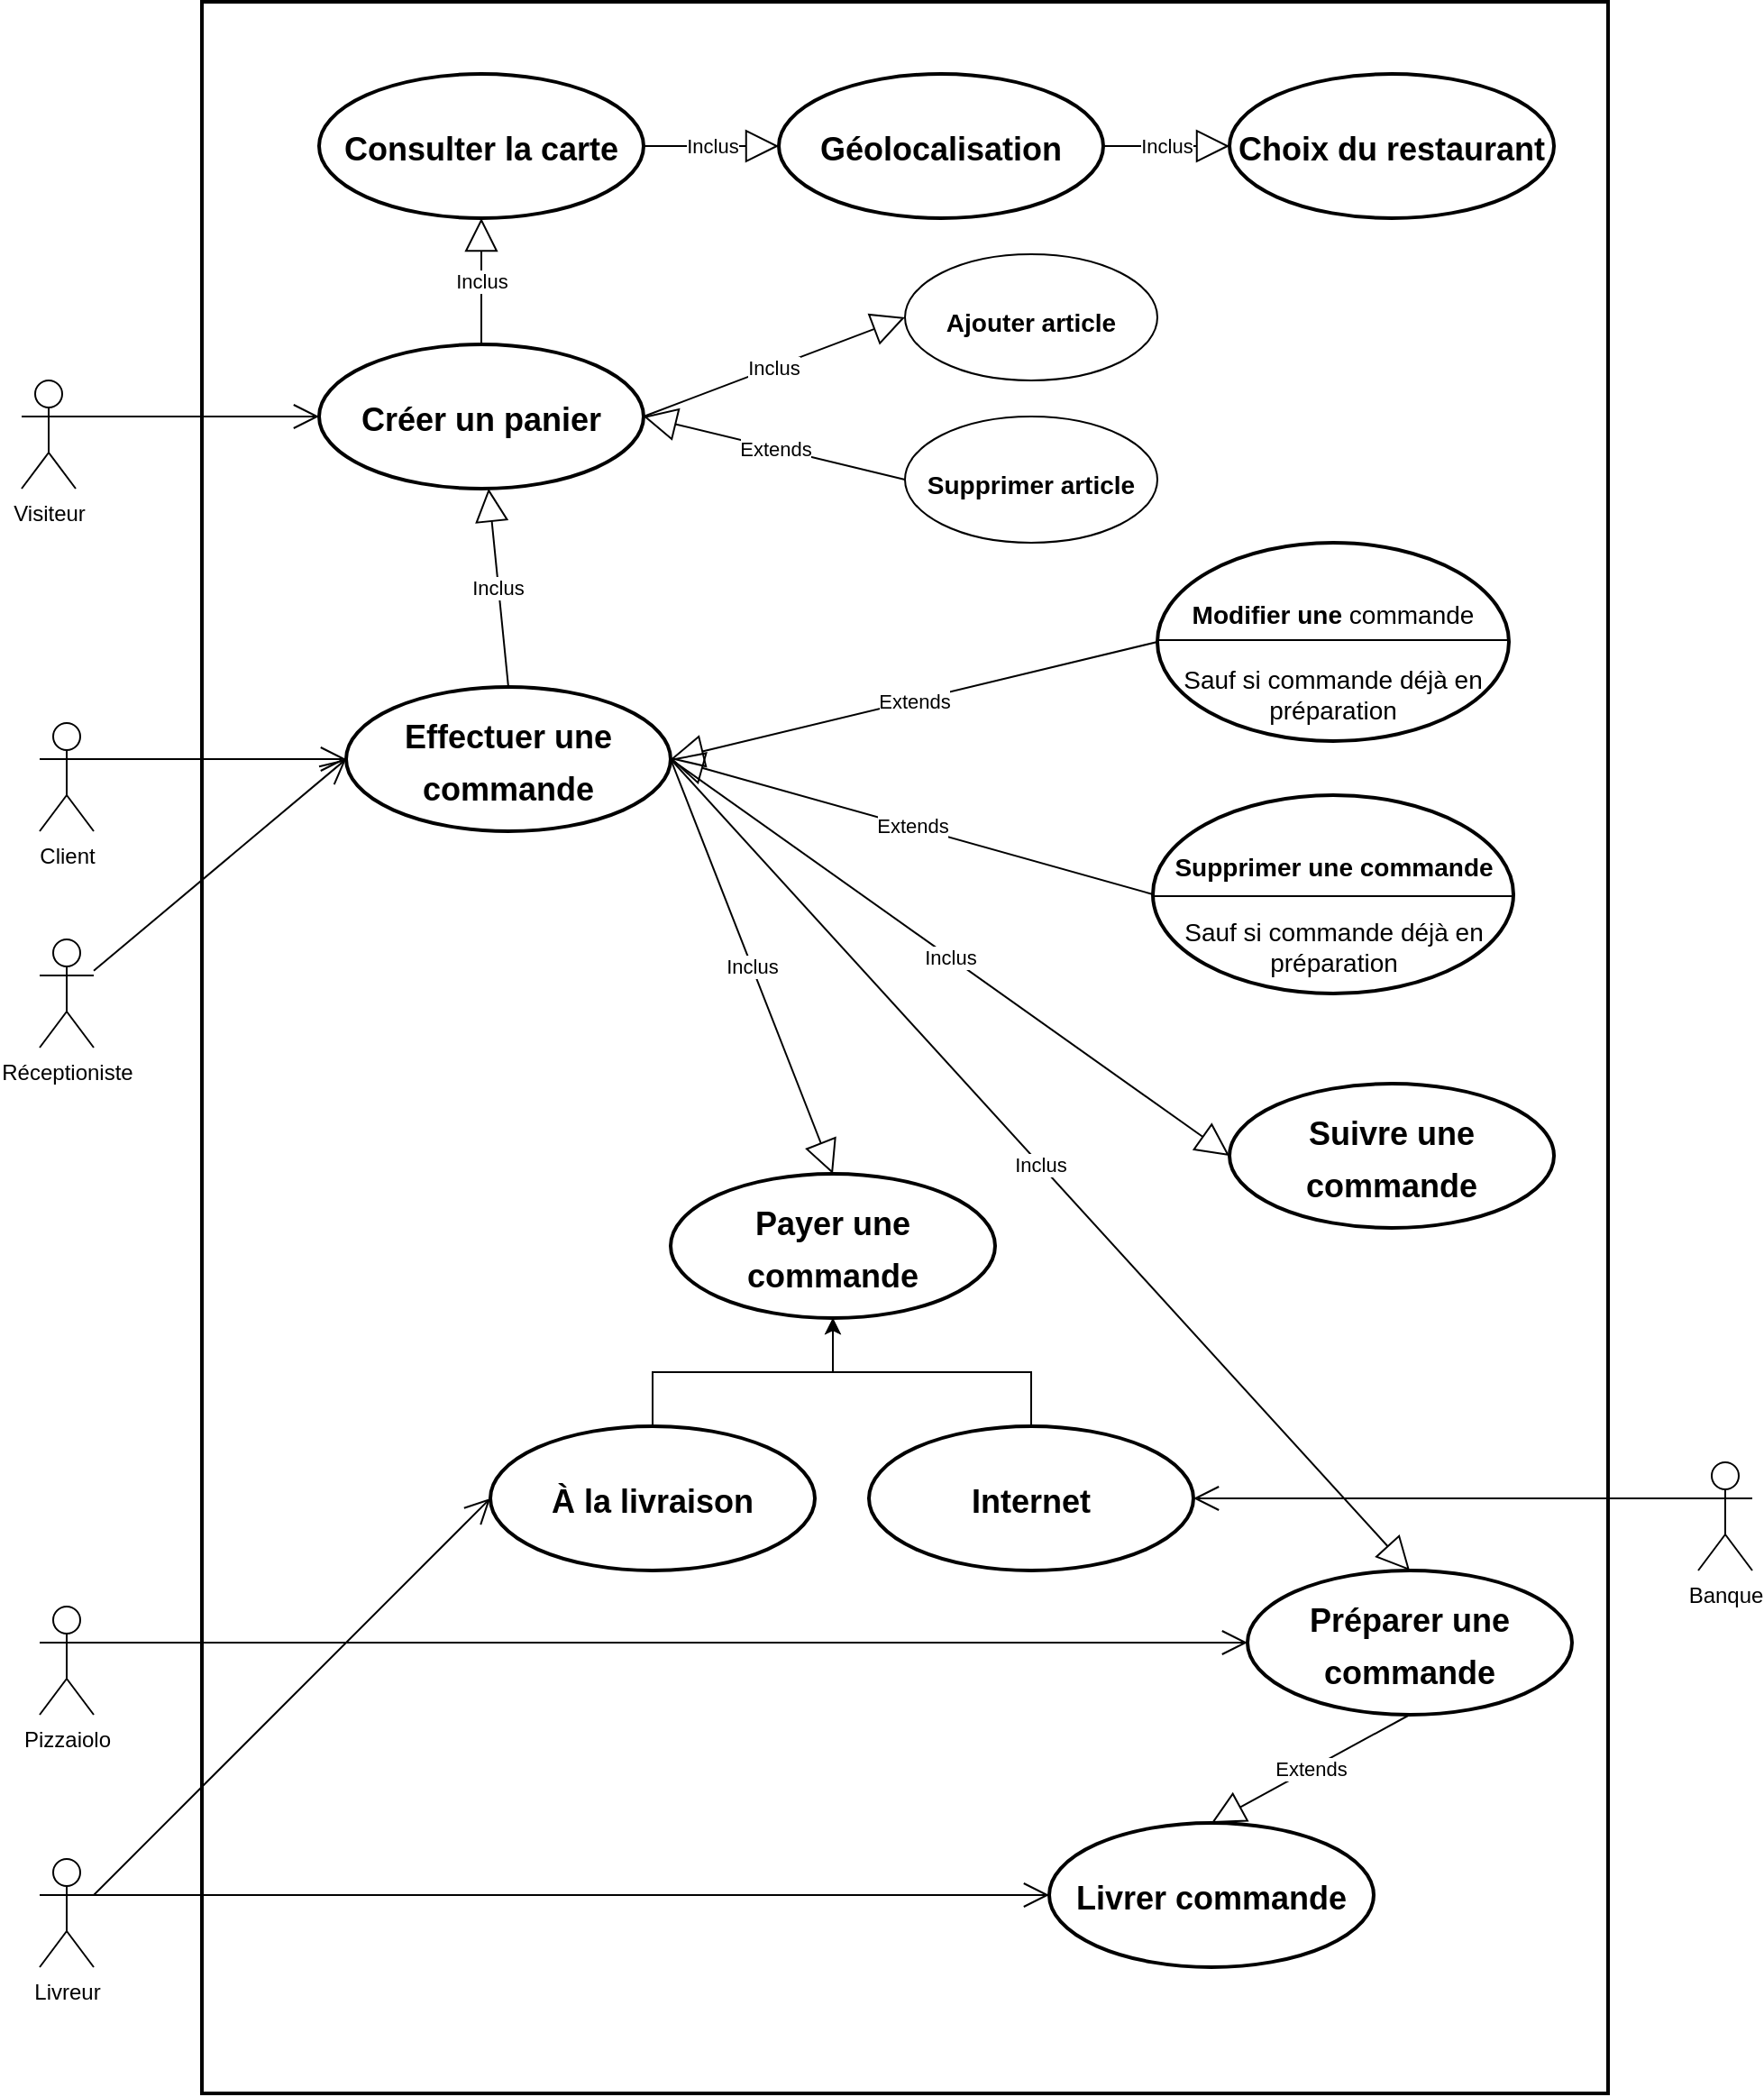 <mxfile version="14.6.1" type="device"><diagram id="NaveVH3FkHJOGQmGEQCI" name="Page-1"><mxGraphModel dx="1007" dy="810" grid="1" gridSize="10" guides="1" tooltips="1" connect="1" arrows="1" fold="1" page="1" pageScale="1" pageWidth="1169" pageHeight="1654" math="0" shadow="0"><root><mxCell id="0"/><mxCell id="1" parent="0"/><mxCell id="KQtD_wzClZIDD9ZkpxYg-50" value="" style="html=1;strokeWidth=2;" vertex="1" parent="1"><mxGeometry x="200" y="230" width="780" height="1160" as="geometry"/></mxCell><mxCell id="KQtD_wzClZIDD9ZkpxYg-51" value="&lt;h1&gt;&lt;font style=&quot;font-size: 18px&quot;&gt;Effectuer une commande&lt;/font&gt;&lt;/h1&gt;" style="ellipse;whiteSpace=wrap;html=1;strokeWidth=2;" vertex="1" parent="1"><mxGeometry x="280" y="610" width="180" height="80" as="geometry"/></mxCell><mxCell id="KQtD_wzClZIDD9ZkpxYg-52" value="Client" style="shape=umlActor;verticalLabelPosition=bottom;verticalAlign=top;html=1;" vertex="1" parent="1"><mxGeometry x="110" y="630" width="30" height="60" as="geometry"/></mxCell><mxCell id="KQtD_wzClZIDD9ZkpxYg-53" value="Inclus" style="endArrow=block;endSize=16;endFill=0;html=1;exitX=1;exitY=0.5;exitDx=0;exitDy=0;entryX=0;entryY=0.5;entryDx=0;entryDy=0;" edge="1" parent="1" source="KQtD_wzClZIDD9ZkpxYg-58" target="KQtD_wzClZIDD9ZkpxYg-56"><mxGeometry width="160" relative="1" as="geometry"><mxPoint x="460.0" y="980" as="sourcePoint"/><mxPoint x="550.0" y="1045" as="targetPoint"/></mxGeometry></mxCell><mxCell id="KQtD_wzClZIDD9ZkpxYg-54" value="Extends" style="endArrow=block;endSize=16;endFill=0;html=1;exitX=0;exitY=0.5;exitDx=0;exitDy=0;entryX=1;entryY=0.5;entryDx=0;entryDy=0;" edge="1" parent="1" source="KQtD_wzClZIDD9ZkpxYg-57" target="KQtD_wzClZIDD9ZkpxYg-58"><mxGeometry width="160" relative="1" as="geometry"><mxPoint x="630.0" y="980" as="sourcePoint"/><mxPoint x="540" y="1060" as="targetPoint"/></mxGeometry></mxCell><mxCell id="KQtD_wzClZIDD9ZkpxYg-55" value="Livreur" style="shape=umlActor;verticalLabelPosition=bottom;verticalAlign=top;html=1;" vertex="1" parent="1"><mxGeometry x="110" y="1260" width="30" height="60" as="geometry"/></mxCell><mxCell id="KQtD_wzClZIDD9ZkpxYg-56" value="&lt;h1&gt;&lt;font style=&quot;font-size: 14px&quot;&gt;Ajouter article&lt;/font&gt;&lt;/h1&gt;" style="ellipse;whiteSpace=wrap;html=1;" vertex="1" parent="1"><mxGeometry x="590" y="370" width="140" height="70" as="geometry"/></mxCell><mxCell id="KQtD_wzClZIDD9ZkpxYg-57" value="&lt;h1&gt;&lt;font style=&quot;font-size: 14px&quot;&gt;Supprimer article&lt;/font&gt;&lt;/h1&gt;" style="ellipse;whiteSpace=wrap;html=1;" vertex="1" parent="1"><mxGeometry x="590" y="460" width="140" height="70" as="geometry"/></mxCell><mxCell id="KQtD_wzClZIDD9ZkpxYg-58" value="&lt;h1&gt;&lt;font style=&quot;font-size: 18px&quot;&gt;Créer un panier&lt;/font&gt;&lt;/h1&gt;" style="ellipse;whiteSpace=wrap;html=1;strokeWidth=2;" vertex="1" parent="1"><mxGeometry x="265" y="420" width="180" height="80" as="geometry"/></mxCell><mxCell id="KQtD_wzClZIDD9ZkpxYg-59" value="&lt;h1&gt;&lt;font style=&quot;font-size: 14px&quot;&gt;Modifier une&lt;/font&gt;&lt;span style=&quot;font-size: 14px ; font-weight: normal&quot;&gt;&amp;nbsp;commande&lt;/span&gt;&lt;/h1&gt;&lt;div&gt;&lt;span style=&quot;font-size: 14px&quot;&gt;Sauf si commande déjà en préparation&lt;/span&gt;&lt;span style=&quot;font-size: 14px ; font-weight: normal&quot;&gt;&lt;br&gt;&lt;/span&gt;&lt;/div&gt;" style="ellipse;whiteSpace=wrap;html=1;strokeWidth=2;verticalAlign=top;" vertex="1" parent="1"><mxGeometry x="730" y="530" width="195" height="110" as="geometry"/></mxCell><mxCell id="KQtD_wzClZIDD9ZkpxYg-60" value="&lt;h1&gt;&lt;font style=&quot;font-size: 14px&quot;&gt;Supprimer une commande&lt;/font&gt;&lt;/h1&gt;&lt;div&gt;&lt;font style=&quot;font-size: 14px&quot;&gt;Sauf si commande déjà en préparation&lt;/font&gt;&lt;/div&gt;" style="ellipse;whiteSpace=wrap;html=1;strokeWidth=2;verticalAlign=top;" vertex="1" parent="1"><mxGeometry x="727.5" y="670" width="200" height="110" as="geometry"/></mxCell><mxCell id="KQtD_wzClZIDD9ZkpxYg-61" value="Extends" style="endArrow=block;endSize=16;endFill=0;html=1;exitX=0;exitY=0.5;exitDx=0;exitDy=0;entryX=1;entryY=0.5;entryDx=0;entryDy=0;" edge="1" parent="1" source="KQtD_wzClZIDD9ZkpxYg-59" target="KQtD_wzClZIDD9ZkpxYg-51"><mxGeometry x="-0.0" width="160" relative="1" as="geometry"><mxPoint x="510.0" y="675.0" as="sourcePoint"/><mxPoint x="430.0" y="630.0" as="targetPoint"/><mxPoint as="offset"/></mxGeometry></mxCell><mxCell id="KQtD_wzClZIDD9ZkpxYg-62" value="Extends" style="endArrow=block;endSize=16;endFill=0;html=1;exitX=0;exitY=0.5;exitDx=0;exitDy=0;entryX=1;entryY=0.5;entryDx=0;entryDy=0;" edge="1" parent="1" source="KQtD_wzClZIDD9ZkpxYg-60" target="KQtD_wzClZIDD9ZkpxYg-51"><mxGeometry width="160" relative="1" as="geometry"><mxPoint x="600.0" y="740" as="sourcePoint"/><mxPoint x="430" y="620" as="targetPoint"/></mxGeometry></mxCell><mxCell id="KQtD_wzClZIDD9ZkpxYg-63" value="&lt;h1&gt;&lt;font style=&quot;font-size: 18px&quot;&gt;Préparer une commande&lt;/font&gt;&lt;/h1&gt;" style="ellipse;whiteSpace=wrap;html=1;strokeWidth=2;" vertex="1" parent="1"><mxGeometry x="780" y="1100" width="180" height="80" as="geometry"/></mxCell><mxCell id="KQtD_wzClZIDD9ZkpxYg-64" value="" style="line;strokeWidth=1;fillColor=none;align=left;verticalAlign=middle;spacingTop=-1;spacingLeft=3;spacingRight=3;rotatable=0;labelPosition=right;points=[];portConstraint=eastwest;" vertex="1" parent="1"><mxGeometry x="730" y="580" width="195" height="8" as="geometry"/></mxCell><mxCell id="KQtD_wzClZIDD9ZkpxYg-65" value="" style="line;strokeWidth=1;fillColor=none;align=left;verticalAlign=middle;spacingTop=-1;spacingLeft=3;spacingRight=3;rotatable=0;labelPosition=right;points=[];portConstraint=eastwest;" vertex="1" parent="1"><mxGeometry x="727.5" y="722" width="200" height="8" as="geometry"/></mxCell><mxCell id="KQtD_wzClZIDD9ZkpxYg-66" value="&lt;h1&gt;&lt;font style=&quot;font-size: 18px&quot;&gt;Livrer commande&lt;/font&gt;&lt;/h1&gt;" style="ellipse;whiteSpace=wrap;html=1;strokeWidth=2;" vertex="1" parent="1"><mxGeometry x="670" y="1240" width="180" height="80" as="geometry"/></mxCell><mxCell id="KQtD_wzClZIDD9ZkpxYg-67" value="Inclus" style="endArrow=block;endSize=16;endFill=0;html=1;exitX=1;exitY=0.5;exitDx=0;exitDy=0;entryX=0.5;entryY=0;entryDx=0;entryDy=0;" edge="1" parent="1" source="KQtD_wzClZIDD9ZkpxYg-51" target="KQtD_wzClZIDD9ZkpxYg-63"><mxGeometry width="160" relative="1" as="geometry"><mxPoint x="580.0" y="950" as="sourcePoint"/><mxPoint x="660.0" y="915" as="targetPoint"/></mxGeometry></mxCell><mxCell id="KQtD_wzClZIDD9ZkpxYg-68" value="Extends" style="endArrow=block;endSize=16;endFill=0;html=1;exitX=0.5;exitY=1;exitDx=0;exitDy=0;entryX=0.5;entryY=0;entryDx=0;entryDy=0;" edge="1" parent="1" source="KQtD_wzClZIDD9ZkpxYg-63" target="KQtD_wzClZIDD9ZkpxYg-66"><mxGeometry width="160" relative="1" as="geometry"><mxPoint x="635.0" y="725" as="sourcePoint"/><mxPoint x="480.0" y="768" as="targetPoint"/></mxGeometry></mxCell><mxCell id="KQtD_wzClZIDD9ZkpxYg-69" value="&lt;h1&gt;&lt;font style=&quot;font-size: 18px&quot;&gt;Suivre une commande&lt;/font&gt;&lt;/h1&gt;" style="ellipse;whiteSpace=wrap;html=1;strokeWidth=2;" vertex="1" parent="1"><mxGeometry x="770" y="830" width="180" height="80" as="geometry"/></mxCell><mxCell id="KQtD_wzClZIDD9ZkpxYg-70" value="Inclus" style="endArrow=block;endSize=16;endFill=0;html=1;exitX=1;exitY=0.5;exitDx=0;exitDy=0;entryX=0;entryY=0.5;entryDx=0;entryDy=0;" edge="1" parent="1" source="KQtD_wzClZIDD9ZkpxYg-51" target="KQtD_wzClZIDD9ZkpxYg-69"><mxGeometry width="160" relative="1" as="geometry"><mxPoint x="430.0" y="630.0" as="sourcePoint"/><mxPoint x="510.0" y="595" as="targetPoint"/></mxGeometry></mxCell><mxCell id="KQtD_wzClZIDD9ZkpxYg-71" value="Pizzaiolo" style="shape=umlActor;verticalLabelPosition=bottom;verticalAlign=top;html=1;" vertex="1" parent="1"><mxGeometry x="110" y="1120" width="30" height="60" as="geometry"/></mxCell><mxCell id="KQtD_wzClZIDD9ZkpxYg-72" value="&lt;h1&gt;&lt;font style=&quot;font-size: 18px&quot;&gt;Consulter la carte&lt;/font&gt;&lt;/h1&gt;" style="ellipse;whiteSpace=wrap;html=1;strokeWidth=2;" vertex="1" parent="1"><mxGeometry x="265" y="270" width="180" height="80" as="geometry"/></mxCell><mxCell id="KQtD_wzClZIDD9ZkpxYg-73" value="&lt;h1&gt;&lt;font style=&quot;font-size: 18px&quot;&gt;Géolocalisation&lt;/font&gt;&lt;/h1&gt;" style="ellipse;whiteSpace=wrap;html=1;strokeWidth=2;" vertex="1" parent="1"><mxGeometry x="520" y="270" width="180" height="80" as="geometry"/></mxCell><mxCell id="KQtD_wzClZIDD9ZkpxYg-74" value="Inclus" style="endArrow=block;endSize=16;endFill=0;html=1;exitX=1;exitY=0.5;exitDx=0;exitDy=0;entryX=0;entryY=0.5;entryDx=0;entryDy=0;" edge="1" parent="1" source="KQtD_wzClZIDD9ZkpxYg-72" target="KQtD_wzClZIDD9ZkpxYg-73"><mxGeometry width="160" relative="1" as="geometry"><mxPoint x="450.0" y="470" as="sourcePoint"/><mxPoint x="550" y="425" as="targetPoint"/><Array as="points"/></mxGeometry></mxCell><mxCell id="KQtD_wzClZIDD9ZkpxYg-75" value="&lt;h1&gt;&lt;font size=&quot;4&quot;&gt;Choix du restaurant&lt;/font&gt;&lt;/h1&gt;" style="ellipse;whiteSpace=wrap;html=1;strokeWidth=2;" vertex="1" parent="1"><mxGeometry x="770" y="270" width="180" height="80" as="geometry"/></mxCell><mxCell id="KQtD_wzClZIDD9ZkpxYg-76" value="Inclus" style="endArrow=block;endSize=16;endFill=0;html=1;exitX=1;exitY=0.5;exitDx=0;exitDy=0;entryX=0;entryY=0.5;entryDx=0;entryDy=0;" edge="1" parent="1" source="KQtD_wzClZIDD9ZkpxYg-73" target="KQtD_wzClZIDD9ZkpxYg-75"><mxGeometry width="160" relative="1" as="geometry"><mxPoint x="455.0" y="320" as="sourcePoint"/><mxPoint x="530.0" y="320" as="targetPoint"/><Array as="points"/></mxGeometry></mxCell><mxCell id="KQtD_wzClZIDD9ZkpxYg-77" value="Inclus" style="endArrow=block;endSize=16;endFill=0;html=1;exitX=0.5;exitY=0;exitDx=0;exitDy=0;entryX=0.5;entryY=1;entryDx=0;entryDy=0;" edge="1" parent="1" source="KQtD_wzClZIDD9ZkpxYg-58" target="KQtD_wzClZIDD9ZkpxYg-72"><mxGeometry width="160" relative="1" as="geometry"><mxPoint x="455.0" y="320" as="sourcePoint"/><mxPoint x="530.0" y="320" as="targetPoint"/><Array as="points"/></mxGeometry></mxCell><mxCell id="KQtD_wzClZIDD9ZkpxYg-78" value="&lt;h1&gt;&lt;font style=&quot;font-size: 18px&quot;&gt;Payer une commande&lt;/font&gt;&lt;/h1&gt;" style="ellipse;whiteSpace=wrap;html=1;strokeWidth=2;" vertex="1" parent="1"><mxGeometry x="460" y="880" width="180" height="80" as="geometry"/></mxCell><mxCell id="KQtD_wzClZIDD9ZkpxYg-79" value="" style="endArrow=open;endFill=1;endSize=12;html=1;entryX=0;entryY=0.5;entryDx=0;entryDy=0;exitX=1;exitY=0.333;exitDx=0;exitDy=0;exitPerimeter=0;" edge="1" parent="1" source="KQtD_wzClZIDD9ZkpxYg-52" target="KQtD_wzClZIDD9ZkpxYg-51"><mxGeometry width="160" relative="1" as="geometry"><mxPoint x="130" y="500" as="sourcePoint"/><mxPoint x="275.0" y="470" as="targetPoint"/></mxGeometry></mxCell><mxCell id="KQtD_wzClZIDD9ZkpxYg-80" value="" style="endArrow=open;endFill=1;endSize=12;html=1;entryX=0;entryY=0.5;entryDx=0;entryDy=0;exitX=1;exitY=0.333;exitDx=0;exitDy=0;exitPerimeter=0;" edge="1" parent="1" source="KQtD_wzClZIDD9ZkpxYg-71" target="KQtD_wzClZIDD9ZkpxYg-63"><mxGeometry width="160" relative="1" as="geometry"><mxPoint x="140.0" y="470" as="sourcePoint"/><mxPoint x="275.0" y="470" as="targetPoint"/></mxGeometry></mxCell><mxCell id="KQtD_wzClZIDD9ZkpxYg-81" value="" style="endArrow=open;endFill=1;endSize=12;html=1;entryX=0;entryY=0.5;entryDx=0;entryDy=0;" edge="1" parent="1" source="KQtD_wzClZIDD9ZkpxYg-94" target="KQtD_wzClZIDD9ZkpxYg-51"><mxGeometry width="160" relative="1" as="geometry"><mxPoint x="140.0" y="470" as="sourcePoint"/><mxPoint x="130" y="560" as="targetPoint"/></mxGeometry></mxCell><mxCell id="KQtD_wzClZIDD9ZkpxYg-82" value="Inclus" style="endArrow=block;endSize=16;endFill=0;html=1;exitX=0.5;exitY=0;exitDx=0;exitDy=0;" edge="1" parent="1" source="KQtD_wzClZIDD9ZkpxYg-51" target="KQtD_wzClZIDD9ZkpxYg-58"><mxGeometry width="160" relative="1" as="geometry"><mxPoint x="130.0" y="530" as="sourcePoint"/><mxPoint x="130.0" y="460" as="targetPoint"/><Array as="points"/></mxGeometry></mxCell><mxCell id="KQtD_wzClZIDD9ZkpxYg-83" value="Inclus" style="endArrow=block;endSize=16;endFill=0;html=1;exitX=1;exitY=0.5;exitDx=0;exitDy=0;entryX=0.5;entryY=0;entryDx=0;entryDy=0;" edge="1" parent="1" source="KQtD_wzClZIDD9ZkpxYg-51" target="KQtD_wzClZIDD9ZkpxYg-78"><mxGeometry width="160" relative="1" as="geometry"><mxPoint x="470.0" y="660" as="sourcePoint"/><mxPoint x="760" y="990" as="targetPoint"/></mxGeometry></mxCell><mxCell id="KQtD_wzClZIDD9ZkpxYg-84" style="edgeStyle=orthogonalEdgeStyle;rounded=0;orthogonalLoop=1;jettySize=auto;html=1;exitX=0.5;exitY=0;exitDx=0;exitDy=0;" edge="1" parent="1" source="KQtD_wzClZIDD9ZkpxYg-85" target="KQtD_wzClZIDD9ZkpxYg-78"><mxGeometry relative="1" as="geometry"/></mxCell><mxCell id="KQtD_wzClZIDD9ZkpxYg-85" value="&lt;h1&gt;&lt;font style=&quot;font-size: 18px&quot;&gt;À la livraison&lt;/font&gt;&lt;/h1&gt;" style="ellipse;whiteSpace=wrap;html=1;strokeWidth=2;" vertex="1" parent="1"><mxGeometry x="360" y="1020" width="180" height="80" as="geometry"/></mxCell><mxCell id="KQtD_wzClZIDD9ZkpxYg-86" style="edgeStyle=orthogonalEdgeStyle;rounded=0;orthogonalLoop=1;jettySize=auto;html=1;exitX=0.5;exitY=0;exitDx=0;exitDy=0;entryX=0.5;entryY=1;entryDx=0;entryDy=0;" edge="1" parent="1" source="KQtD_wzClZIDD9ZkpxYg-87" target="KQtD_wzClZIDD9ZkpxYg-78"><mxGeometry relative="1" as="geometry"/></mxCell><mxCell id="KQtD_wzClZIDD9ZkpxYg-87" value="&lt;h1&gt;&lt;font style=&quot;font-size: 18px&quot;&gt;Internet&lt;/font&gt;&lt;/h1&gt;" style="ellipse;whiteSpace=wrap;html=1;strokeWidth=2;" vertex="1" parent="1"><mxGeometry x="570" y="1020" width="180" height="80" as="geometry"/></mxCell><mxCell id="KQtD_wzClZIDD9ZkpxYg-88" value="" style="endArrow=open;endFill=1;endSize=12;html=1;entryX=0;entryY=0.5;entryDx=0;entryDy=0;exitX=1;exitY=0.333;exitDx=0;exitDy=0;exitPerimeter=0;" edge="1" parent="1" source="KQtD_wzClZIDD9ZkpxYg-55" target="KQtD_wzClZIDD9ZkpxYg-66"><mxGeometry width="160" relative="1" as="geometry"><mxPoint x="150.0" y="1190" as="sourcePoint"/><mxPoint x="790" y="1150" as="targetPoint"/></mxGeometry></mxCell><mxCell id="KQtD_wzClZIDD9ZkpxYg-89" value="" style="endArrow=open;endFill=1;endSize=12;html=1;entryX=0;entryY=0.5;entryDx=0;entryDy=0;exitX=1;exitY=0.333;exitDx=0;exitDy=0;exitPerimeter=0;" edge="1" parent="1" source="KQtD_wzClZIDD9ZkpxYg-55" target="KQtD_wzClZIDD9ZkpxYg-85"><mxGeometry width="160" relative="1" as="geometry"><mxPoint x="170" y="1340" as="sourcePoint"/><mxPoint x="680" y="1290" as="targetPoint"/></mxGeometry></mxCell><mxCell id="KQtD_wzClZIDD9ZkpxYg-90" value="Banque" style="shape=umlActor;verticalLabelPosition=bottom;verticalAlign=top;html=1;" vertex="1" parent="1"><mxGeometry x="1030" y="1040" width="30" height="60" as="geometry"/></mxCell><mxCell id="KQtD_wzClZIDD9ZkpxYg-91" value="" style="endArrow=open;endFill=1;endSize=12;html=1;exitX=0;exitY=0.333;exitDx=0;exitDy=0;exitPerimeter=0;entryX=1;entryY=0.5;entryDx=0;entryDy=0;" edge="1" parent="1" source="KQtD_wzClZIDD9ZkpxYg-90" target="KQtD_wzClZIDD9ZkpxYg-87"><mxGeometry width="160" relative="1" as="geometry"><mxPoint x="150.0" y="1290" as="sourcePoint"/><mxPoint x="370.0" y="1070" as="targetPoint"/></mxGeometry></mxCell><mxCell id="KQtD_wzClZIDD9ZkpxYg-92" value="Visiteur" style="shape=umlActor;verticalLabelPosition=bottom;verticalAlign=top;html=1;" vertex="1" parent="1"><mxGeometry x="100" y="440" width="30" height="60" as="geometry"/></mxCell><mxCell id="KQtD_wzClZIDD9ZkpxYg-93" value="" style="endArrow=open;endFill=1;endSize=12;html=1;entryX=0;entryY=0.5;entryDx=0;entryDy=0;exitX=1;exitY=0.333;exitDx=0;exitDy=0;exitPerimeter=0;" edge="1" parent="1" source="KQtD_wzClZIDD9ZkpxYg-92" target="KQtD_wzClZIDD9ZkpxYg-58"><mxGeometry width="160" relative="1" as="geometry"><mxPoint x="150" y="660" as="sourcePoint"/><mxPoint x="290.0" y="660" as="targetPoint"/></mxGeometry></mxCell><mxCell id="KQtD_wzClZIDD9ZkpxYg-94" value="Réceptioniste" style="shape=umlActor;verticalLabelPosition=bottom;verticalAlign=top;html=1;" vertex="1" parent="1"><mxGeometry x="110" y="750" width="30" height="60" as="geometry"/></mxCell></root></mxGraphModel></diagram></mxfile>
